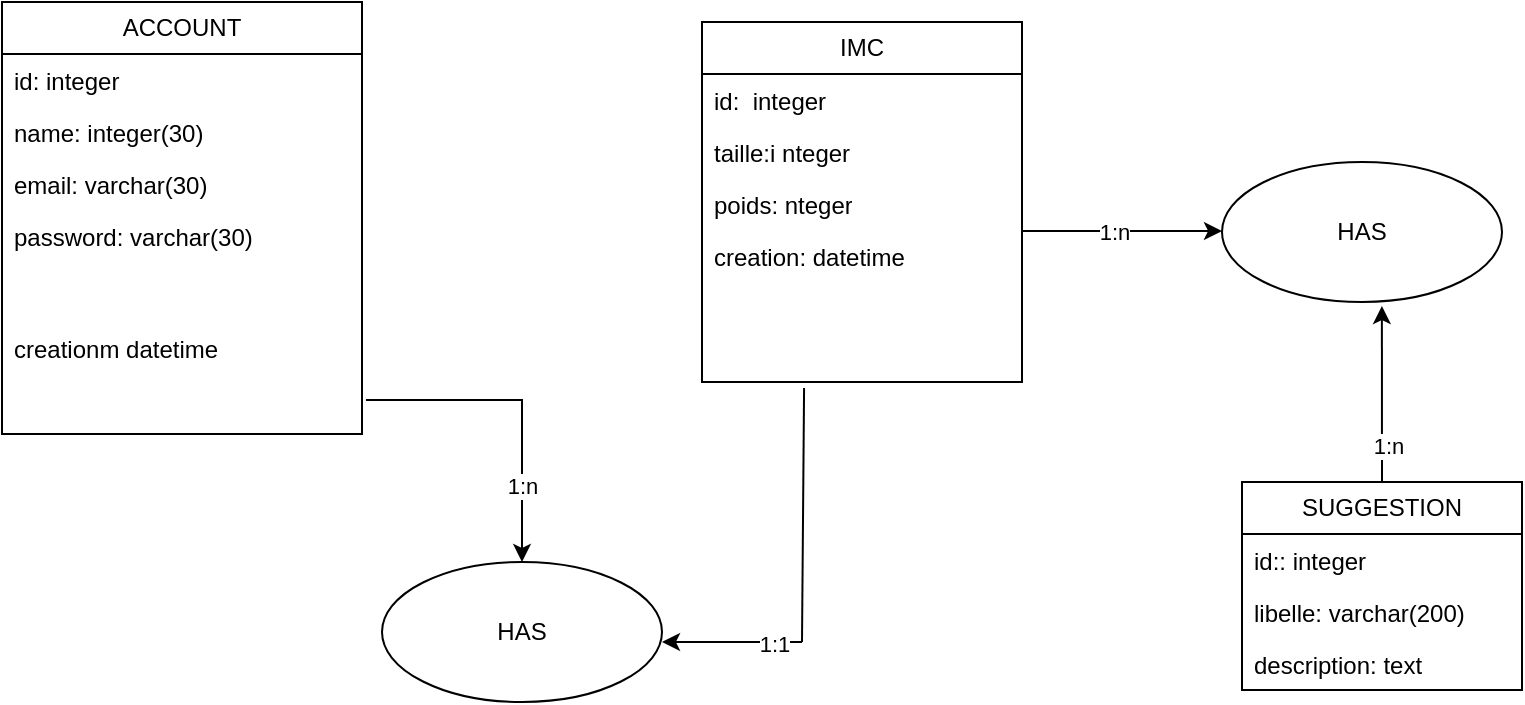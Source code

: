 <mxfile version="22.1.22" type="embed" pages="2">
  <diagram id="NOMpN-MeUxnMOGiZucUK" name="mcd(modele conceptuel des donnees)">
    <mxGraphModel dx="1073" dy="750" grid="1" gridSize="10" guides="1" tooltips="1" connect="1" arrows="1" fold="1" page="1" pageScale="1" pageWidth="850" pageHeight="1100" math="0" shadow="0">
      <root>
        <mxCell id="0" />
        <mxCell id="1" parent="0" />
        <mxCell id="18" style="edgeStyle=orthogonalEdgeStyle;rounded=0;orthogonalLoop=1;jettySize=auto;html=1;entryX=0.5;entryY=0;entryDx=0;entryDy=0;exitX=1.011;exitY=0.696;exitDx=0;exitDy=0;exitPerimeter=0;" edge="1" parent="1" source="7" target="13">
          <mxGeometry relative="1" as="geometry">
            <mxPoint x="150" y="350" as="targetPoint" />
            <mxPoint x="120" y="240" as="sourcePoint" />
          </mxGeometry>
        </mxCell>
        <mxCell id="28" value="1:n" style="edgeLabel;html=1;align=center;verticalAlign=middle;resizable=0;points=[];" vertex="1" connectable="0" parent="18">
          <mxGeometry x="0.522" relative="1" as="geometry">
            <mxPoint as="offset" />
          </mxGeometry>
        </mxCell>
        <mxCell id="2" value="ACCOUNT" style="swimlane;fontStyle=0;childLayout=stackLayout;horizontal=1;startSize=26;fillColor=none;horizontalStack=0;resizeParent=1;resizeParentMax=0;resizeLast=0;collapsible=1;marginBottom=0;whiteSpace=wrap;html=1;" parent="1" vertex="1">
          <mxGeometry x="40" y="40" width="180" height="216" as="geometry" />
        </mxCell>
        <mxCell id="6" value="id: integer" style="text;strokeColor=none;fillColor=none;align=left;verticalAlign=top;spacingLeft=4;spacingRight=4;overflow=hidden;rotatable=0;points=[[0,0.5],[1,0.5]];portConstraint=eastwest;whiteSpace=wrap;html=1;" vertex="1" parent="2">
          <mxGeometry y="26" width="180" height="26" as="geometry" />
        </mxCell>
        <mxCell id="3" value="name: integer(30)" style="text;strokeColor=none;fillColor=none;align=left;verticalAlign=top;spacingLeft=4;spacingRight=4;overflow=hidden;rotatable=0;points=[[0,0.5],[1,0.5]];portConstraint=eastwest;whiteSpace=wrap;html=1;" parent="2" vertex="1">
          <mxGeometry y="52" width="180" height="26" as="geometry" />
        </mxCell>
        <mxCell id="4" value="email: varchar(30)" style="text;strokeColor=none;fillColor=none;align=left;verticalAlign=top;spacingLeft=4;spacingRight=4;overflow=hidden;rotatable=0;points=[[0,0.5],[1,0.5]];portConstraint=eastwest;whiteSpace=wrap;html=1;" parent="2" vertex="1">
          <mxGeometry y="78" width="180" height="26" as="geometry" />
        </mxCell>
        <mxCell id="19" value="password: varchar(30)" style="text;strokeColor=none;fillColor=none;align=left;verticalAlign=top;spacingLeft=4;spacingRight=4;overflow=hidden;rotatable=0;points=[[0,0.5],[1,0.5]];portConstraint=eastwest;whiteSpace=wrap;html=1;" vertex="1" parent="2">
          <mxGeometry y="104" width="180" height="56" as="geometry" />
        </mxCell>
        <mxCell id="7" value="creationm datetime" style="text;strokeColor=none;fillColor=none;align=left;verticalAlign=top;spacingLeft=4;spacingRight=4;overflow=hidden;rotatable=0;points=[[0,0.5],[1,0.5]];portConstraint=eastwest;whiteSpace=wrap;html=1;" vertex="1" parent="2">
          <mxGeometry y="160" width="180" height="56" as="geometry" />
        </mxCell>
        <mxCell id="8" value="IMC" style="swimlane;fontStyle=0;childLayout=stackLayout;horizontal=1;startSize=26;fillColor=none;horizontalStack=0;resizeParent=1;resizeParentMax=0;resizeLast=0;collapsible=1;marginBottom=0;whiteSpace=wrap;html=1;" vertex="1" parent="1">
          <mxGeometry x="390" y="50" width="160" height="180" as="geometry" />
        </mxCell>
        <mxCell id="12" value="id:&amp;nbsp; integer" style="text;strokeColor=none;fillColor=none;align=left;verticalAlign=top;spacingLeft=4;spacingRight=4;overflow=hidden;rotatable=0;points=[[0,0.5],[1,0.5]];portConstraint=eastwest;whiteSpace=wrap;html=1;" vertex="1" parent="8">
          <mxGeometry y="26" width="160" height="26" as="geometry" />
        </mxCell>
        <mxCell id="27" value="taille:i nteger" style="text;strokeColor=none;fillColor=none;align=left;verticalAlign=top;spacingLeft=4;spacingRight=4;overflow=hidden;rotatable=0;points=[[0,0.5],[1,0.5]];portConstraint=eastwest;whiteSpace=wrap;html=1;" vertex="1" parent="8">
          <mxGeometry y="52" width="160" height="26" as="geometry" />
        </mxCell>
        <mxCell id="24" value="poids: nteger" style="text;strokeColor=none;fillColor=none;align=left;verticalAlign=top;spacingLeft=4;spacingRight=4;overflow=hidden;rotatable=0;points=[[0,0.5],[1,0.5]];portConstraint=eastwest;whiteSpace=wrap;html=1;" vertex="1" parent="8">
          <mxGeometry y="78" width="160" height="26" as="geometry" />
        </mxCell>
        <mxCell id="9" value="creation: datetime" style="text;strokeColor=none;fillColor=none;align=left;verticalAlign=top;spacingLeft=4;spacingRight=4;overflow=hidden;rotatable=0;points=[[0,0.5],[1,0.5]];portConstraint=eastwest;whiteSpace=wrap;html=1;" vertex="1" parent="8">
          <mxGeometry y="104" width="160" height="76" as="geometry" />
        </mxCell>
        <mxCell id="13" value="HAS" style="ellipse;whiteSpace=wrap;html=1;" vertex="1" parent="1">
          <mxGeometry x="230" y="320" width="140" height="70" as="geometry" />
        </mxCell>
        <mxCell id="25" value="" style="edgeStyle=none;orthogonalLoop=1;jettySize=auto;html=1;rounded=0;endArrow=none;endFill=0;exitX=0.319;exitY=1.039;exitDx=0;exitDy=0;exitPerimeter=0;" edge="1" parent="1" source="9">
          <mxGeometry width="100" relative="1" as="geometry">
            <mxPoint x="440" y="230" as="sourcePoint" />
            <mxPoint x="440" y="360" as="targetPoint" />
            <Array as="points" />
          </mxGeometry>
        </mxCell>
        <mxCell id="26" value="" style="edgeStyle=none;orthogonalLoop=1;jettySize=auto;html=1;rounded=0;entryX=1;entryY=0.571;entryDx=0;entryDy=0;entryPerimeter=0;" edge="1" parent="1" target="13">
          <mxGeometry width="100" relative="1" as="geometry">
            <mxPoint x="440" y="360" as="sourcePoint" />
            <mxPoint x="360" y="380" as="targetPoint" />
            <Array as="points" />
          </mxGeometry>
        </mxCell>
        <mxCell id="29" value="1:1" style="edgeLabel;html=1;align=center;verticalAlign=middle;resizable=0;points=[];" vertex="1" connectable="0" parent="26">
          <mxGeometry x="-0.6" y="1" relative="1" as="geometry">
            <mxPoint as="offset" />
          </mxGeometry>
        </mxCell>
        <mxCell id="36" value="" style="edgeStyle=none;orthogonalLoop=1;jettySize=auto;html=1;rounded=0;" edge="1" parent="1">
          <mxGeometry width="100" relative="1" as="geometry">
            <mxPoint x="550" y="154.5" as="sourcePoint" />
            <mxPoint x="650" y="154.5" as="targetPoint" />
            <Array as="points" />
          </mxGeometry>
        </mxCell>
        <mxCell id="43" value="1:n" style="edgeLabel;html=1;align=center;verticalAlign=middle;resizable=0;points=[];" vertex="1" connectable="0" parent="36">
          <mxGeometry x="-0.08" y="1" relative="1" as="geometry">
            <mxPoint y="1" as="offset" />
          </mxGeometry>
        </mxCell>
        <mxCell id="37" value="HAS" style="ellipse;whiteSpace=wrap;html=1;" vertex="1" parent="1">
          <mxGeometry x="650" y="120" width="140" height="70" as="geometry" />
        </mxCell>
        <mxCell id="38" value="SUGGESTION" style="swimlane;fontStyle=0;childLayout=stackLayout;horizontal=1;startSize=26;fillColor=none;horizontalStack=0;resizeParent=1;resizeParentMax=0;resizeLast=0;collapsible=1;marginBottom=0;whiteSpace=wrap;html=1;" vertex="1" parent="1">
          <mxGeometry x="660" y="280" width="140" height="104" as="geometry" />
        </mxCell>
        <mxCell id="39" value="id:: integer" style="text;strokeColor=none;fillColor=none;align=left;verticalAlign=top;spacingLeft=4;spacingRight=4;overflow=hidden;rotatable=0;points=[[0,0.5],[1,0.5]];portConstraint=eastwest;whiteSpace=wrap;html=1;" vertex="1" parent="38">
          <mxGeometry y="26" width="140" height="26" as="geometry" />
        </mxCell>
        <mxCell id="40" value="libelle: varchar(200)" style="text;strokeColor=none;fillColor=none;align=left;verticalAlign=top;spacingLeft=4;spacingRight=4;overflow=hidden;rotatable=0;points=[[0,0.5],[1,0.5]];portConstraint=eastwest;whiteSpace=wrap;html=1;" vertex="1" parent="38">
          <mxGeometry y="52" width="140" height="26" as="geometry" />
        </mxCell>
        <mxCell id="41" value="description: text" style="text;strokeColor=none;fillColor=none;align=left;verticalAlign=top;spacingLeft=4;spacingRight=4;overflow=hidden;rotatable=0;points=[[0,0.5],[1,0.5]];portConstraint=eastwest;whiteSpace=wrap;html=1;" vertex="1" parent="38">
          <mxGeometry y="78" width="140" height="26" as="geometry" />
        </mxCell>
        <mxCell id="42" value="" style="edgeStyle=none;orthogonalLoop=1;jettySize=auto;html=1;rounded=0;entryX=0.571;entryY=1.029;entryDx=0;entryDy=0;exitX=0.5;exitY=0;exitDx=0;exitDy=0;entryPerimeter=0;" edge="1" parent="1" source="38" target="37">
          <mxGeometry width="100" relative="1" as="geometry">
            <mxPoint x="720" y="270" as="sourcePoint" />
            <mxPoint x="760" y="240" as="targetPoint" />
            <Array as="points" />
          </mxGeometry>
        </mxCell>
        <mxCell id="45" value="1:n" style="edgeLabel;html=1;align=center;verticalAlign=middle;resizable=0;points=[];" vertex="1" connectable="0" parent="42">
          <mxGeometry x="-0.591" y="-3" relative="1" as="geometry">
            <mxPoint as="offset" />
          </mxGeometry>
        </mxCell>
      </root>
    </mxGraphModel>
  </diagram>
  <diagram name="mld(modele logique des donnees)" id="q84S3-Zg65mQAwP0z-rR">
    <mxGraphModel dx="1073" dy="750" grid="1" gridSize="10" guides="1" tooltips="1" connect="1" arrows="1" fold="1" page="1" pageScale="1" pageWidth="850" pageHeight="1100" math="0" shadow="0">
      <root>
        <mxCell id="vvglRjB7N4uKGZyw66Uo-0" />
        <mxCell id="vvglRjB7N4uKGZyw66Uo-1" parent="vvglRjB7N4uKGZyw66Uo-0" />
        <mxCell id="vvglRjB7N4uKGZyw66Uo-4" value="ACCOUNT" style="swimlane;fontStyle=0;childLayout=stackLayout;horizontal=1;startSize=26;fillColor=none;horizontalStack=0;resizeParent=1;resizeParentMax=0;resizeLast=0;collapsible=1;marginBottom=0;whiteSpace=wrap;html=1;" vertex="1" parent="vvglRjB7N4uKGZyw66Uo-1">
          <mxGeometry x="40" y="40" width="180" height="216" as="geometry" />
        </mxCell>
        <mxCell id="vvglRjB7N4uKGZyw66Uo-5" value="id: integer" style="text;strokeColor=none;fillColor=none;align=left;verticalAlign=top;spacingLeft=4;spacingRight=4;overflow=hidden;rotatable=0;points=[[0,0.5],[1,0.5]];portConstraint=eastwest;whiteSpace=wrap;html=1;" vertex="1" parent="vvglRjB7N4uKGZyw66Uo-4">
          <mxGeometry y="26" width="180" height="26" as="geometry" />
        </mxCell>
        <mxCell id="vvglRjB7N4uKGZyw66Uo-6" value="name: integer(30)" style="text;strokeColor=none;fillColor=none;align=left;verticalAlign=top;spacingLeft=4;spacingRight=4;overflow=hidden;rotatable=0;points=[[0,0.5],[1,0.5]];portConstraint=eastwest;whiteSpace=wrap;html=1;" vertex="1" parent="vvglRjB7N4uKGZyw66Uo-4">
          <mxGeometry y="52" width="180" height="26" as="geometry" />
        </mxCell>
        <mxCell id="vvglRjB7N4uKGZyw66Uo-7" value="email: varchar(30)" style="text;strokeColor=none;fillColor=none;align=left;verticalAlign=top;spacingLeft=4;spacingRight=4;overflow=hidden;rotatable=0;points=[[0,0.5],[1,0.5]];portConstraint=eastwest;whiteSpace=wrap;html=1;" vertex="1" parent="vvglRjB7N4uKGZyw66Uo-4">
          <mxGeometry y="78" width="180" height="26" as="geometry" />
        </mxCell>
        <mxCell id="vvglRjB7N4uKGZyw66Uo-8" value="password: varchar(30)" style="text;strokeColor=none;fillColor=none;align=left;verticalAlign=top;spacingLeft=4;spacingRight=4;overflow=hidden;rotatable=0;points=[[0,0.5],[1,0.5]];portConstraint=eastwest;whiteSpace=wrap;html=1;" vertex="1" parent="vvglRjB7N4uKGZyw66Uo-4">
          <mxGeometry y="104" width="180" height="56" as="geometry" />
        </mxCell>
        <mxCell id="vvglRjB7N4uKGZyw66Uo-9" value="creationm datetime" style="text;strokeColor=none;fillColor=none;align=left;verticalAlign=top;spacingLeft=4;spacingRight=4;overflow=hidden;rotatable=0;points=[[0,0.5],[1,0.5]];portConstraint=eastwest;whiteSpace=wrap;html=1;" vertex="1" parent="vvglRjB7N4uKGZyw66Uo-4">
          <mxGeometry y="160" width="180" height="56" as="geometry" />
        </mxCell>
        <mxCell id="vvglRjB7N4uKGZyw66Uo-22" value="SUGGESTION" style="swimlane;fontStyle=0;childLayout=stackLayout;horizontal=1;startSize=26;fillColor=none;horizontalStack=0;resizeParent=1;resizeParentMax=0;resizeLast=0;collapsible=1;marginBottom=0;whiteSpace=wrap;html=1;" vertex="1" parent="vvglRjB7N4uKGZyw66Uo-1">
          <mxGeometry x="720" y="80" width="140" height="104" as="geometry" />
        </mxCell>
        <mxCell id="vvglRjB7N4uKGZyw66Uo-23" value="id:: integer" style="text;strokeColor=none;fillColor=none;align=left;verticalAlign=top;spacingLeft=4;spacingRight=4;overflow=hidden;rotatable=0;points=[[0,0.5],[1,0.5]];portConstraint=eastwest;whiteSpace=wrap;html=1;" vertex="1" parent="vvglRjB7N4uKGZyw66Uo-22">
          <mxGeometry y="26" width="140" height="26" as="geometry" />
        </mxCell>
        <mxCell id="vvglRjB7N4uKGZyw66Uo-24" value="libelle: varchar(200)" style="text;strokeColor=none;fillColor=none;align=left;verticalAlign=top;spacingLeft=4;spacingRight=4;overflow=hidden;rotatable=0;points=[[0,0.5],[1,0.5]];portConstraint=eastwest;whiteSpace=wrap;html=1;" vertex="1" parent="vvglRjB7N4uKGZyw66Uo-22">
          <mxGeometry y="52" width="140" height="26" as="geometry" />
        </mxCell>
        <mxCell id="vvglRjB7N4uKGZyw66Uo-25" value="description: text" style="text;strokeColor=none;fillColor=none;align=left;verticalAlign=top;spacingLeft=4;spacingRight=4;overflow=hidden;rotatable=0;points=[[0,0.5],[1,0.5]];portConstraint=eastwest;whiteSpace=wrap;html=1;" vertex="1" parent="vvglRjB7N4uKGZyw66Uo-22">
          <mxGeometry y="78" width="140" height="26" as="geometry" />
        </mxCell>
        <mxCell id="cP0quM6y0phuijWUHh_v-2" value="IMC" style="swimlane;fontStyle=0;childLayout=stackLayout;horizontal=1;startSize=26;fillColor=none;horizontalStack=0;resizeParent=1;resizeParentMax=0;resizeLast=0;collapsible=1;marginBottom=0;whiteSpace=wrap;html=1;" vertex="1" parent="vvglRjB7N4uKGZyw66Uo-1">
          <mxGeometry x="280" y="40" width="180" height="200" as="geometry">
            <mxRectangle x="350" y="70" width="100" height="30" as="alternateBounds" />
          </mxGeometry>
        </mxCell>
        <mxCell id="cP0quM6y0phuijWUHh_v-3" value="id: integer" style="text;strokeColor=none;fillColor=none;align=left;verticalAlign=top;spacingLeft=4;spacingRight=4;overflow=hidden;rotatable=0;points=[[0,0.5],[1,0.5]];portConstraint=eastwest;whiteSpace=wrap;html=1;" vertex="1" parent="cP0quM6y0phuijWUHh_v-2">
          <mxGeometry y="26" width="180" height="26" as="geometry" />
        </mxCell>
        <mxCell id="cP0quM6y0phuijWUHh_v-4" value="taille:integer" style="text;strokeColor=none;fillColor=none;align=left;verticalAlign=top;spacingLeft=4;spacingRight=4;overflow=hidden;rotatable=0;points=[[0,0.5],[1,0.5]];portConstraint=eastwest;whiteSpace=wrap;html=1;" vertex="1" parent="cP0quM6y0phuijWUHh_v-2">
          <mxGeometry y="52" width="180" height="26" as="geometry" />
        </mxCell>
        <mxCell id="cP0quM6y0phuijWUHh_v-6" value="poids: integer" style="text;strokeColor=none;fillColor=none;align=left;verticalAlign=top;spacingLeft=4;spacingRight=4;overflow=hidden;rotatable=0;points=[[0,0.5],[1,0.5]];portConstraint=eastwest;whiteSpace=wrap;html=1;" vertex="1" parent="cP0quM6y0phuijWUHh_v-2">
          <mxGeometry y="78" width="180" height="26" as="geometry" />
        </mxCell>
        <mxCell id="cP0quM6y0phuijWUHh_v-7" value="creation: datetime" style="text;strokeColor=none;fillColor=none;align=left;verticalAlign=top;spacingLeft=4;spacingRight=4;overflow=hidden;rotatable=0;points=[[0,0.5],[1,0.5]];portConstraint=eastwest;whiteSpace=wrap;html=1;" vertex="1" parent="cP0quM6y0phuijWUHh_v-2">
          <mxGeometry y="104" width="180" height="26" as="geometry" />
        </mxCell>
        <mxCell id="cP0quM6y0phuijWUHh_v-5" value="account_id: integer" style="text;strokeColor=none;fillColor=none;align=left;verticalAlign=top;spacingLeft=4;spacingRight=4;overflow=hidden;rotatable=0;points=[[0,0.5],[1,0.5]];portConstraint=eastwest;whiteSpace=wrap;html=1;" vertex="1" parent="cP0quM6y0phuijWUHh_v-2">
          <mxGeometry y="130" width="180" height="70" as="geometry" />
        </mxCell>
        <mxCell id="cP0quM6y0phuijWUHh_v-10" value="&amp;nbsp; &amp;nbsp;IMC_SUGGESTION" style="swimlane;fontStyle=0;childLayout=stackLayout;horizontal=1;startSize=26;fillColor=none;horizontalStack=0;resizeParent=1;resizeParentMax=0;resizeLast=0;collapsible=1;marginBottom=0;whiteSpace=wrap;html=1;" vertex="1" parent="vvglRjB7N4uKGZyw66Uo-1">
          <mxGeometry x="510" y="88" width="140" height="104" as="geometry" />
        </mxCell>
        <mxCell id="cP0quM6y0phuijWUHh_v-11" value="id:: integer" style="text;strokeColor=none;fillColor=none;align=left;verticalAlign=top;spacingLeft=4;spacingRight=4;overflow=hidden;rotatable=0;points=[[0,0.5],[1,0.5]];portConstraint=eastwest;whiteSpace=wrap;html=1;" vertex="1" parent="cP0quM6y0phuijWUHh_v-10">
          <mxGeometry y="26" width="140" height="26" as="geometry" />
        </mxCell>
        <mxCell id="cP0quM6y0phuijWUHh_v-12" value="imc_id: integer" style="text;strokeColor=none;fillColor=none;align=left;verticalAlign=top;spacingLeft=4;spacingRight=4;overflow=hidden;rotatable=0;points=[[0,0.5],[1,0.5]];portConstraint=eastwest;whiteSpace=wrap;html=1;" vertex="1" parent="cP0quM6y0phuijWUHh_v-10">
          <mxGeometry y="52" width="140" height="26" as="geometry" />
        </mxCell>
        <mxCell id="cP0quM6y0phuijWUHh_v-13" value="suggestion_id: integer" style="text;strokeColor=none;fillColor=none;align=left;verticalAlign=top;spacingLeft=4;spacingRight=4;overflow=hidden;rotatable=0;points=[[0,0.5],[1,0.5]];portConstraint=eastwest;whiteSpace=wrap;html=1;" vertex="1" parent="cP0quM6y0phuijWUHh_v-10">
          <mxGeometry y="78" width="140" height="26" as="geometry" />
        </mxCell>
        <mxCell id="cP0quM6y0phuijWUHh_v-14" value="" style="edgeStyle=none;orthogonalLoop=1;jettySize=auto;html=1;rounded=0;" edge="1" parent="vvglRjB7N4uKGZyw66Uo-1">
          <mxGeometry width="100" relative="1" as="geometry">
            <mxPoint x="220" y="120" as="sourcePoint" />
            <mxPoint x="280" y="120" as="targetPoint" />
            <Array as="points" />
          </mxGeometry>
        </mxCell>
        <mxCell id="cP0quM6y0phuijWUHh_v-16" value="" style="edgeStyle=none;orthogonalLoop=1;jettySize=auto;html=1;rounded=0;" edge="1" parent="vvglRjB7N4uKGZyw66Uo-1">
          <mxGeometry width="100" relative="1" as="geometry">
            <mxPoint x="460" y="140" as="sourcePoint" />
            <mxPoint x="510" y="140" as="targetPoint" />
            <Array as="points" />
          </mxGeometry>
        </mxCell>
        <mxCell id="cP0quM6y0phuijWUHh_v-17" value="" style="edgeStyle=none;orthogonalLoop=1;jettySize=auto;html=1;rounded=0;exitX=-0.029;exitY=0.231;exitDx=0;exitDy=0;exitPerimeter=0;" edge="1" parent="vvglRjB7N4uKGZyw66Uo-1" source="vvglRjB7N4uKGZyw66Uo-24">
          <mxGeometry width="100" relative="1" as="geometry">
            <mxPoint x="650" y="140" as="sourcePoint" />
            <mxPoint x="650" y="138" as="targetPoint" />
            <Array as="points" />
          </mxGeometry>
        </mxCell>
      </root>
    </mxGraphModel>
  </diagram>
</mxfile>
